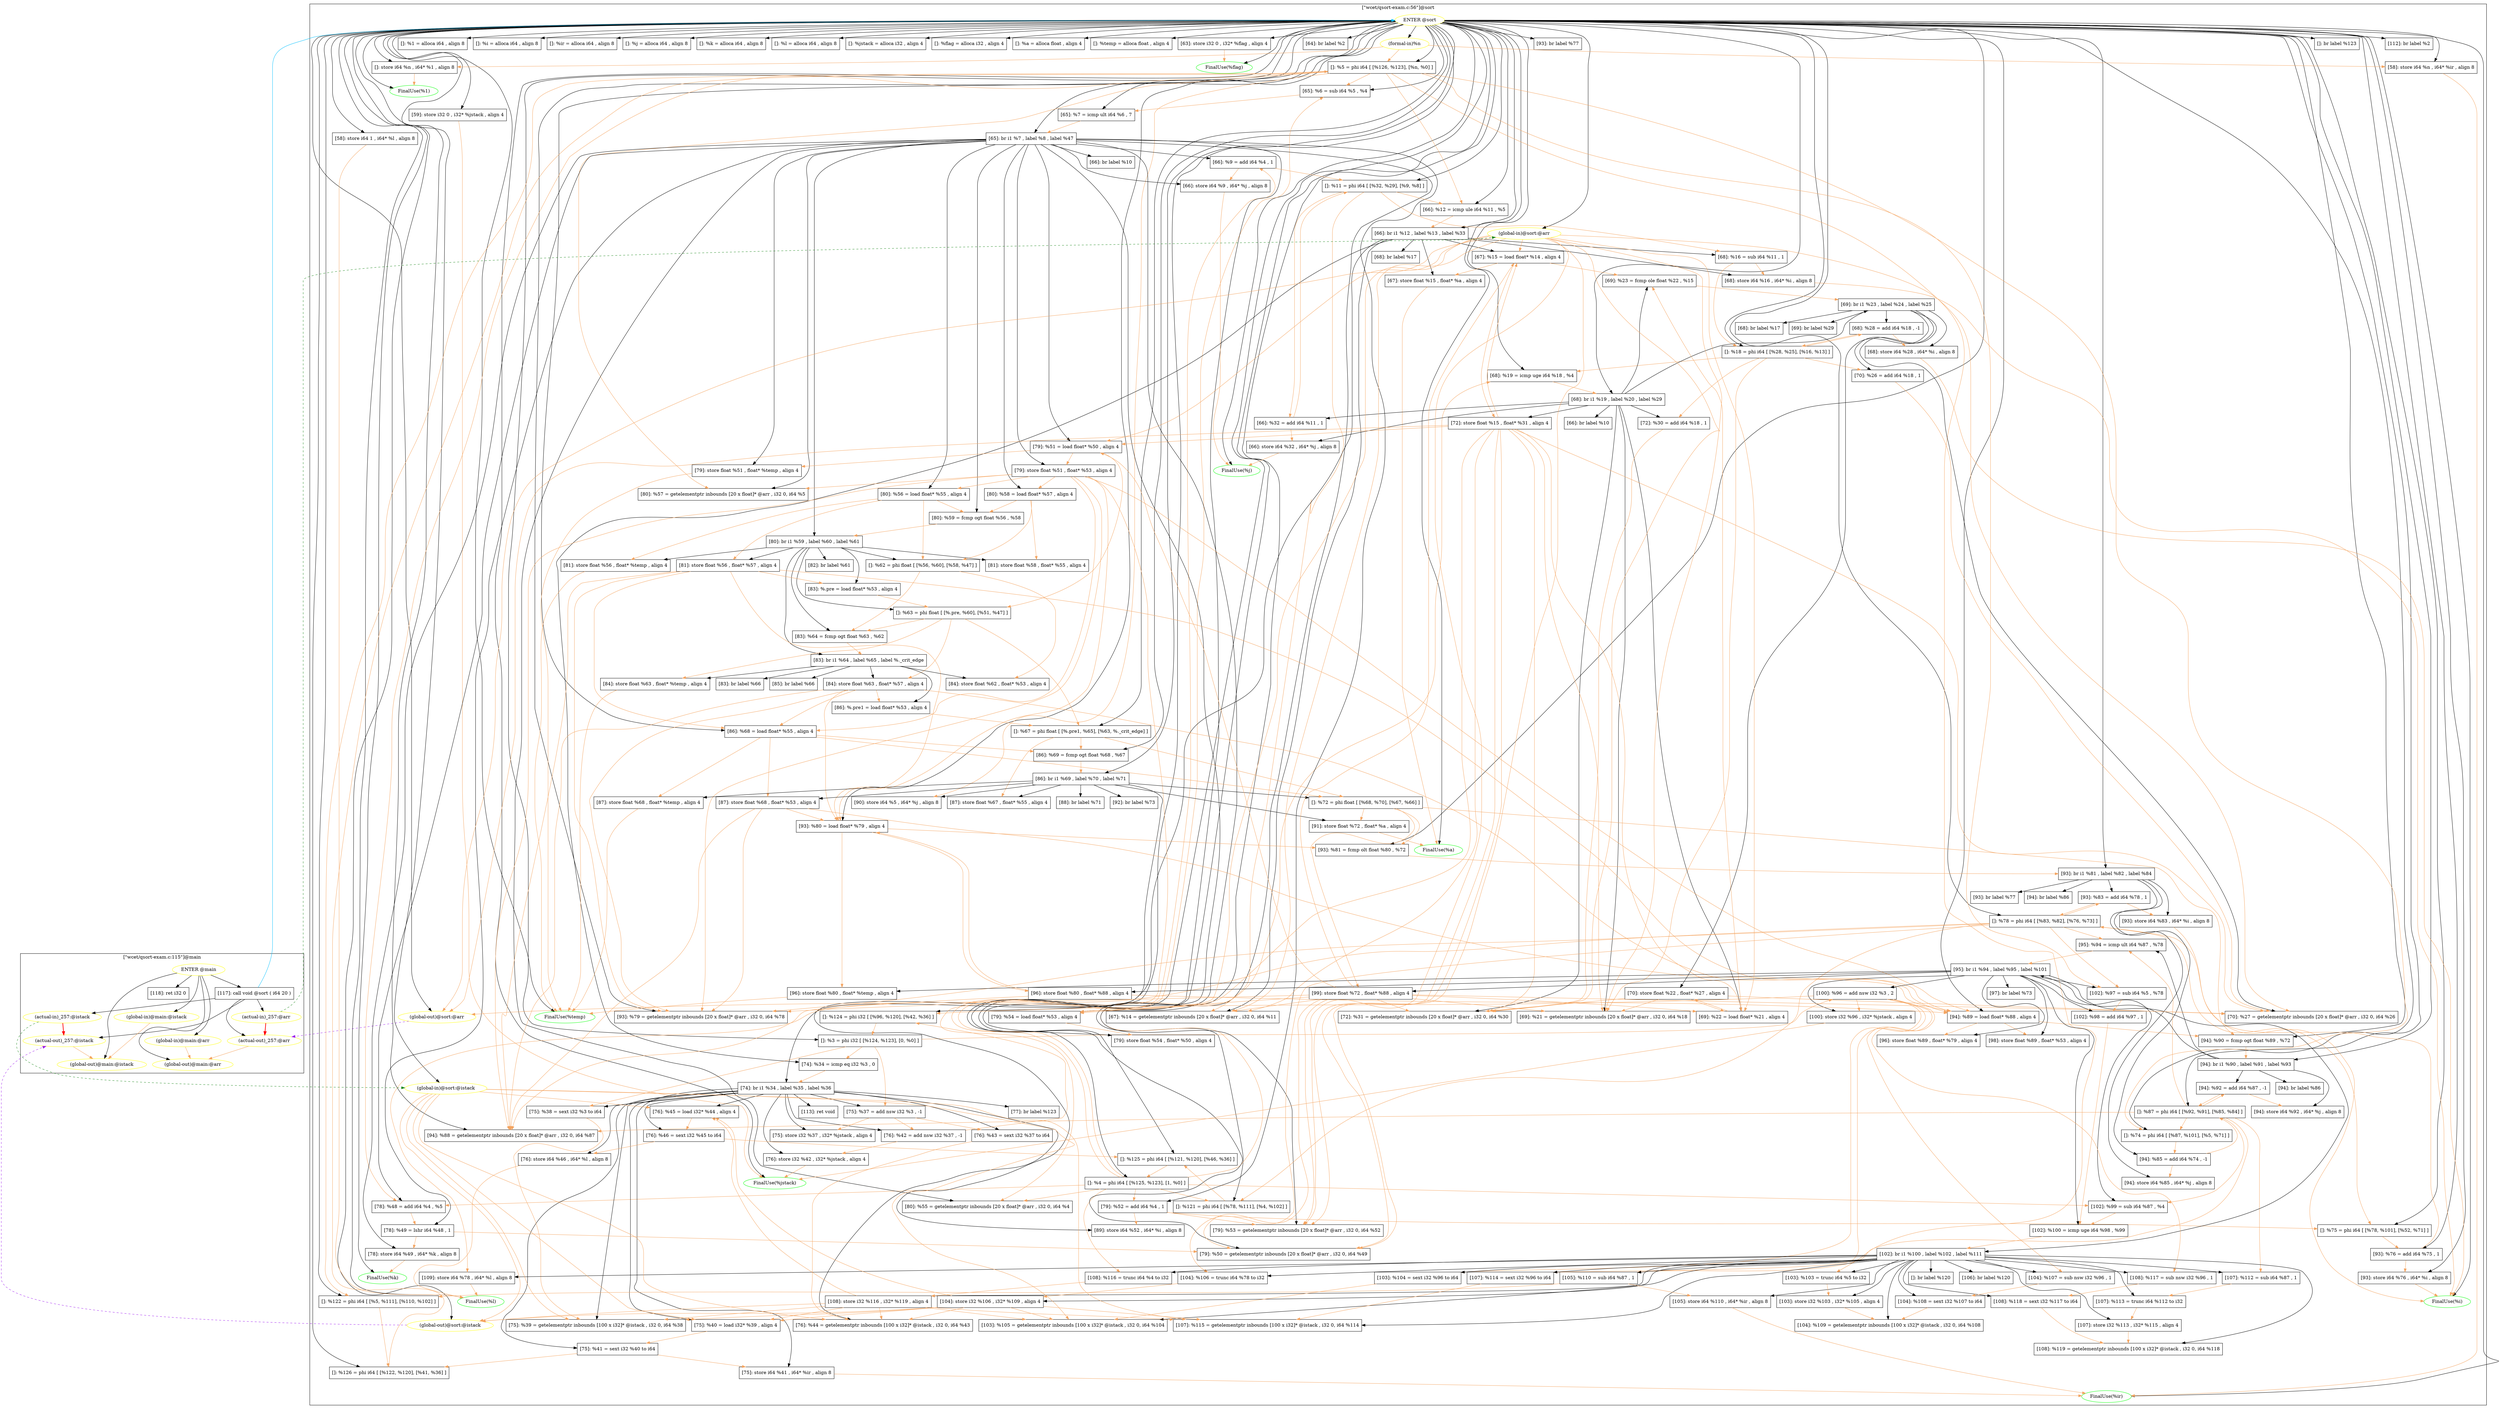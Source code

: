 digraph {
    subgraph cluster_25 {
        graph [label="[\"wcet/qsort-exam.c:56\"]@sort"];
        -4611686018427387878 [label="(global-out)@sort:@arr"
                             ,color=yellow];
        -4611686018427387874 [label="FinalUse(%1)"
                             ,color=green];
        -4611686018427387873 [label="FinalUse(%i)"
                             ,color=green];
        -4611686018427387872 [label="FinalUse(%ir)"
                             ,color=green];
        -4611686018427387871 [label="FinalUse(%j)"
                             ,color=green];
        -4611686018427387870 [label="FinalUse(%k)"
                             ,color=green];
        -4611686018427387869 [label="FinalUse(%l)"
                             ,color=green];
        -4611686018427387868 [label="FinalUse(%jstack)"
                             ,color=green];
        -4611686018427387867 [label="FinalUse(%flag)"
                             ,color=green];
        -4611686018427387866 [label="FinalUse(%a)"
                             ,color=green];
        -4611686018427387865 [label="FinalUse(%temp)"
                             ,color=green];
        -384307168202282300 [label="(global-out)@sort:@istack"
                            ,color=yellow];
        25 [label="ENTER @sort"
           ,color=yellow];
        26 [label="(formal-in)%n"
           ,color=yellow];
        29 [label="[]: %1 = alloca i64 , align 8"
           ,shape=box];
        30 [label="[]: %i = alloca i64 , align 8"
           ,shape=box];
        31 [label="[]: %ir = alloca i64 , align 8"
           ,shape=box];
        32 [label="[]: %j = alloca i64 , align 8"
           ,shape=box];
        33 [label="[]: %k = alloca i64 , align 8"
           ,shape=box];
        34 [label="[]: %l = alloca i64 , align 8"
           ,shape=box];
        35 [label="[]: %jstack = alloca i32 , align 4"
           ,shape=box];
        36 [label="[]: %flag = alloca i32 , align 4"
           ,shape=box];
        37 [label="[]: %a = alloca float , align 4"
           ,shape=box];
        38 [label="[]: %temp = alloca float , align 4"
           ,shape=box];
        39 [label="[]: store i64 %n , i64* %1 , align 8"
           ,shape=box];
        40 [label="[58]: store i64 %n , i64* %ir , align 8"
           ,shape=box];
        42 [label="[58]: store i64 1 , i64* %l , align 8"
           ,shape=box];
        44 [label="[59]: store i32 0 , i32* %jstack , align 4"
           ,shape=box];
        45 [label="[63]: store i32 0 , i32* %flag , align 4"
           ,shape=box];
        46 [label="[64]: br label %2"
           ,shape=box];
        48 [label="[]: %3 = phi i32 [ [%124, %123], [0, %0] ]"
           ,shape=box];
        49 [label="[]: %4 = phi i64 [ [%125, %123], [1, %0] ]"
           ,shape=box];
        50 [label="[]: %5 = phi i64 [ [%126, %123], [%n, %0] ]"
           ,shape=box];
        51 [label="[65]: %6 = sub i64 %5 , %4"
           ,shape=box];
        52 [label="[65]: %7 = icmp ult i64 %6 , 7"
           ,shape=box];
        54 [label="[65]: br i1 %7 , label %8 , label %47"
           ,shape=box];
        56 [label="[66]: %9 = add i64 %4 , 1"
           ,shape=box];
        57 [label="[66]: store i64 %9 , i64* %j , align 8"
           ,shape=box];
        58 [label="[66]: br label %10"
           ,shape=box];
        60 [label="[]: %11 = phi i64 [ [%32, %29], [%9, %8] ]"
           ,shape=box];
        61 [label="[66]: %12 = icmp ule i64 %11 , %5"
           ,shape=box];
        62 [label="[66]: br i1 %12 , label %13 , label %33"
           ,shape=box];
        64 [label="[67]: %14 = getelementptr inbounds [20 x float]* @arr , i32 0, i64 %11"
           ,shape=box];
        65 [label="[67]: %15 = load float* %14 , align 4"
           ,shape=box];
        66 [label="[67]: store float %15 , float* %a , align 4"
           ,shape=box];
        67 [label="[68]: %16 = sub i64 %11 , 1"
           ,shape=box];
        68 [label="[68]: store i64 %16 , i64* %i , align 8"
           ,shape=box];
        69 [label="[68]: br label %17"
           ,shape=box];
        71 [label="[]: %18 = phi i64 [ [%28, %25], [%16, %13] ]"
           ,shape=box];
        72 [label="[68]: %19 = icmp uge i64 %18 , %4"
           ,shape=box];
        73 [label="[68]: br i1 %19 , label %20 , label %29"
           ,shape=box];
        75 [label="[69]: %21 = getelementptr inbounds [20 x float]* @arr , i32 0, i64 %18"
           ,shape=box];
        76 [label="[69]: %22 = load float* %21 , align 4"
           ,shape=box];
        77 [label="[69]: %23 = fcmp ole float %22 , %15"
           ,shape=box];
        78 [label="[69]: br i1 %23 , label %24 , label %25"
           ,shape=box];
        80 [label="[69]: br label %29"
           ,shape=box];
        82 [label="[70]: %26 = add i64 %18 , 1"
           ,shape=box];
        83 [label="[70]: %27 = getelementptr inbounds [20 x float]* @arr , i32 0, i64 %26"
           ,shape=box];
        84 [label="[70]: store float %22 , float* %27 , align 4"
           ,shape=box];
        86 [label="[68]: %28 = add i64 %18 , -1"
           ,shape=box];
        87 [label="[68]: store i64 %28 , i64* %i , align 8"
           ,shape=box];
        88 [label="[68]: br label %17"
           ,shape=box];
        90 [label="[72]: %30 = add i64 %18 , 1"
           ,shape=box];
        91 [label="[72]: %31 = getelementptr inbounds [20 x float]* @arr , i32 0, i64 %30"
           ,shape=box];
        92 [label="[72]: store float %15 , float* %31 , align 4"
           ,shape=box];
        93 [label="[66]: %32 = add i64 %11 , 1"
           ,shape=box];
        94 [label="[66]: store i64 %32 , i64* %j , align 8"
           ,shape=box];
        95 [label="[66]: br label %10"
           ,shape=box];
        97 [label="[74]: %34 = icmp eq i32 %3 , 0"
           ,shape=box];
        98 [label="[74]: br i1 %34 , label %35 , label %36"
           ,shape=box];
        100 [label="[113]: ret void"
            ,shape=box];
        103 [label="[75]: %37 = add nsw i32 %3 , -1"
            ,shape=box];
        104 [label="[75]: store i32 %37 , i32* %jstack , align 4"
            ,shape=box];
        105 [label="[75]: %38 = sext i32 %3 to i64"
            ,shape=box];
        106 [label="[75]: %39 = getelementptr inbounds [100 x i32]* @istack , i32 0, i64 %38"
            ,shape=box];
        107 [label="[75]: %40 = load i32* %39 , align 4"
            ,shape=box];
        108 [label="[75]: %41 = sext i32 %40 to i64"
            ,shape=box];
        109 [label="[75]: store i64 %41 , i64* %ir , align 8"
            ,shape=box];
        110 [label="[76]: %42 = add nsw i32 %37 , -1"
            ,shape=box];
        111 [label="[76]: store i32 %42 , i32* %jstack , align 4"
            ,shape=box];
        112 [label="[76]: %43 = sext i32 %37 to i64"
            ,shape=box];
        113 [label="[76]: %44 = getelementptr inbounds [100 x i32]* @istack , i32 0, i64 %43"
            ,shape=box];
        114 [label="[76]: %45 = load i32* %44 , align 4"
            ,shape=box];
        115 [label="[76]: %46 = sext i32 %45 to i64"
            ,shape=box];
        116 [label="[76]: store i64 %46 , i64* %l , align 8"
            ,shape=box];
        117 [label="[77]: br label %123"
            ,shape=box];
        119 [label="[78]: %48 = add i64 %4 , %5"
            ,shape=box];
        120 [label="[78]: %49 = lshr i64 %48 , 1"
            ,shape=box];
        121 [label="[78]: store i64 %49 , i64* %k , align 8"
            ,shape=box];
        122 [label="[79]: %50 = getelementptr inbounds [20 x float]* @arr , i32 0, i64 %49"
            ,shape=box];
        123 [label="[79]: %51 = load float* %50 , align 4"
            ,shape=box];
        124 [label="[79]: store float %51 , float* %temp , align 4"
            ,shape=box];
        125 [label="[79]: %52 = add i64 %4 , 1"
            ,shape=box];
        126 [label="[79]: %53 = getelementptr inbounds [20 x float]* @arr , i32 0, i64 %52"
            ,shape=box];
        127 [label="[79]: %54 = load float* %53 , align 4"
            ,shape=box];
        128 [label="[79]: store float %54 , float* %50 , align 4"
            ,shape=box];
        129 [label="[79]: store float %51 , float* %53 , align 4"
            ,shape=box];
        130 [label="[80]: %55 = getelementptr inbounds [20 x float]* @arr , i32 0, i64 %4"
            ,shape=box];
        131 [label="[80]: %56 = load float* %55 , align 4"
            ,shape=box];
        132 [label="[80]: %57 = getelementptr inbounds [20 x float]* @arr , i32 0, i64 %5"
            ,shape=box];
        133 [label="[80]: %58 = load float* %57 , align 4"
            ,shape=box];
        134 [label="[80]: %59 = fcmp ogt float %56 , %58"
            ,shape=box];
        135 [label="[80]: br i1 %59 , label %60 , label %61"
            ,shape=box];
        137 [label="[81]: store float %56 , float* %temp , align 4"
            ,shape=box];
        138 [label="[81]: store float %58 , float* %55 , align 4"
            ,shape=box];
        139 [label="[81]: store float %56 , float* %57 , align 4"
            ,shape=box];
        140 [label="[83]: %.pre = load float* %53 , align 4"
            ,shape=box];
        141 [label="[82]: br label %61"
            ,shape=box];
        143 [label="[]: %62 = phi float [ [%56, %60], [%58, %47] ]"
            ,shape=box];
        144 [label="[]: %63 = phi float [ [%.pre, %60], [%51, %47] ]"
            ,shape=box];
        145 [label="[83]: %64 = fcmp ogt float %63 , %62"
            ,shape=box];
        146 [label="[83]: br i1 %64 , label %65 , label %._crit_edge"
            ,shape=box];
        148 [label="[83]: br label %66"
            ,shape=box];
        150 [label="[84]: store float %63 , float* %temp , align 4"
            ,shape=box];
        151 [label="[84]: store float %62 , float* %53 , align 4"
            ,shape=box];
        152 [label="[84]: store float %63 , float* %57 , align 4"
            ,shape=box];
        153 [label="[86]: %.pre1 = load float* %53 , align 4"
            ,shape=box];
        154 [label="[85]: br label %66"
            ,shape=box];
        156 [label="[]: %67 = phi float [ [%.pre1, %65], [%63, %._crit_edge] ]"
            ,shape=box];
        157 [label="[86]: %68 = load float* %55 , align 4"
            ,shape=box];
        158 [label="[86]: %69 = fcmp ogt float %68 , %67"
            ,shape=box];
        159 [label="[86]: br i1 %69 , label %70 , label %71"
            ,shape=box];
        161 [label="[87]: store float %68 , float* %temp , align 4"
            ,shape=box];
        162 [label="[87]: store float %67 , float* %55 , align 4"
            ,shape=box];
        163 [label="[87]: store float %68 , float* %53 , align 4"
            ,shape=box];
        164 [label="[88]: br label %71"
            ,shape=box];
        166 [label="[]: %72 = phi float [ [%68, %70], [%67, %66] ]"
            ,shape=box];
        167 [label="[89]: store i64 %52 , i64* %i , align 8"
            ,shape=box];
        168 [label="[90]: store i64 %5 , i64* %j , align 8"
            ,shape=box];
        169 [label="[91]: store float %72 , float* %a , align 4"
            ,shape=box];
        170 [label="[92]: br label %73"
            ,shape=box];
        172 [label="[]: %74 = phi i64 [ [%87, %101], [%5, %71] ]"
            ,shape=box];
        173 [label="[]: %75 = phi i64 [ [%78, %101], [%52, %71] ]"
            ,shape=box];
        174 [label="[93]: %76 = add i64 %75 , 1"
            ,shape=box];
        175 [label="[93]: store i64 %76 , i64* %i , align 8"
            ,shape=box];
        176 [label="[93]: br label %77"
            ,shape=box];
        178 [label="[]: %78 = phi i64 [ [%83, %82], [%76, %73] ]"
            ,shape=box];
        179 [label="[93]: %79 = getelementptr inbounds [20 x float]* @arr , i32 0, i64 %78"
            ,shape=box];
        180 [label="[93]: %80 = load float* %79 , align 4"
            ,shape=box];
        181 [label="[93]: %81 = fcmp olt float %80 , %72"
            ,shape=box];
        182 [label="[93]: br i1 %81 , label %82 , label %84"
            ,shape=box];
        184 [label="[93]: %83 = add i64 %78 , 1"
            ,shape=box];
        185 [label="[93]: store i64 %83 , i64* %i , align 8"
            ,shape=box];
        186 [label="[93]: br label %77"
            ,shape=box];
        188 [label="[94]: %85 = add i64 %74 , -1"
            ,shape=box];
        189 [label="[94]: store i64 %85 , i64* %j , align 8"
            ,shape=box];
        190 [label="[94]: br label %86"
            ,shape=box];
        192 [label="[]: %87 = phi i64 [ [%92, %91], [%85, %84] ]"
            ,shape=box];
        193 [label="[94]: %88 = getelementptr inbounds [20 x float]* @arr , i32 0, i64 %87"
            ,shape=box];
        194 [label="[94]: %89 = load float* %88 , align 4"
            ,shape=box];
        195 [label="[94]: %90 = fcmp ogt float %89 , %72"
            ,shape=box];
        196 [label="[94]: br i1 %90 , label %91 , label %93"
            ,shape=box];
        198 [label="[94]: %92 = add i64 %87 , -1"
            ,shape=box];
        199 [label="[94]: store i64 %92 , i64* %j , align 8"
            ,shape=box];
        200 [label="[94]: br label %86"
            ,shape=box];
        202 [label="[95]: %94 = icmp ult i64 %87 , %78"
            ,shape=box];
        203 [label="[95]: br i1 %94 , label %95 , label %101"
            ,shape=box];
        205 [label="[98]: store float %89 , float* %53 , align 4"
            ,shape=box];
        206 [label="[99]: store float %72 , float* %88 , align 4"
            ,shape=box];
        208 [label="[100]: %96 = add nsw i32 %3 , 2"
            ,shape=box];
        209 [label="[100]: store i32 %96 , i32* %jstack , align 4"
            ,shape=box];
        210 [label="[102]: %97 = sub i64 %5 , %78"
            ,shape=box];
        211 [label="[102]: %98 = add i64 %97 , 1"
            ,shape=box];
        212 [label="[102]: %99 = sub i64 %87 , %4"
            ,shape=box];
        213 [label="[102]: %100 = icmp uge i64 %98 , %99"
            ,shape=box];
        214 [label="[102]: br i1 %100 , label %102 , label %111"
            ,shape=box];
        216 [label="[96]: store float %80 , float* %temp , align 4"
            ,shape=box];
        217 [label="[96]: store float %89 , float* %79 , align 4"
            ,shape=box];
        218 [label="[96]: store float %80 , float* %88 , align 4"
            ,shape=box];
        219 [label="[97]: br label %73"
            ,shape=box];
        221 [label="[103]: %103 = trunc i64 %5 to i32"
            ,shape=box];
        222 [label="[103]: %104 = sext i32 %96 to i64"
            ,shape=box];
        223 [label="[103]: %105 = getelementptr inbounds [100 x i32]* @istack , i32 0, i64 %104"
            ,shape=box];
        224 [label="[103]: store i32 %103 , i32* %105 , align 4"
            ,shape=box];
        225 [label="[104]: %106 = trunc i64 %78 to i32"
            ,shape=box];
        226 [label="[104]: %107 = sub nsw i32 %96 , 1"
            ,shape=box];
        227 [label="[104]: %108 = sext i32 %107 to i64"
            ,shape=box];
        228 [label="[104]: %109 = getelementptr inbounds [100 x i32]* @istack , i32 0, i64 %108"
            ,shape=box];
        229 [label="[104]: store i32 %106 , i32* %109 , align 4"
            ,shape=box];
        230 [label="[105]: %110 = sub i64 %87 , 1"
            ,shape=box];
        231 [label="[105]: store i64 %110 , i64* %ir , align 8"
            ,shape=box];
        232 [label="[106]: br label %120"
            ,shape=box];
        234 [label="[107]: %112 = sub i64 %87 , 1"
            ,shape=box];
        235 [label="[107]: %113 = trunc i64 %112 to i32"
            ,shape=box];
        236 [label="[107]: %114 = sext i32 %96 to i64"
            ,shape=box];
        237 [label="[107]: %115 = getelementptr inbounds [100 x i32]* @istack , i32 0, i64 %114"
            ,shape=box];
        238 [label="[107]: store i32 %113 , i32* %115 , align 4"
            ,shape=box];
        239 [label="[108]: %116 = trunc i64 %4 to i32"
            ,shape=box];
        240 [label="[108]: %117 = sub nsw i32 %96 , 1"
            ,shape=box];
        241 [label="[108]: %118 = sext i32 %117 to i64"
            ,shape=box];
        242 [label="[108]: %119 = getelementptr inbounds [100 x i32]* @istack , i32 0, i64 %118"
            ,shape=box];
        243 [label="[108]: store i32 %116 , i32* %119 , align 4"
            ,shape=box];
        244 [label="[109]: store i64 %78 , i64* %l , align 8"
            ,shape=box];
        245 [label="[]: br label %120"
            ,shape=box];
        247 [label="[]: %121 = phi i64 [ [%78, %111], [%4, %102] ]"
            ,shape=box];
        248 [label="[]: %122 = phi i64 [ [%5, %111], [%110, %102] ]"
            ,shape=box];
        249 [label="[]: br label %123"
            ,shape=box];
        251 [label="[]: %124 = phi i32 [ [%96, %120], [%42, %36] ]"
            ,shape=box];
        252 [label="[]: %125 = phi i64 [ [%121, %120], [%46, %36] ]"
            ,shape=box];
        253 [label="[]: %126 = phi i64 [ [%122, %120], [%41, %36] ]"
            ,shape=box];
        254 [label="[112]: br label %2"
            ,shape=box];
        384307168202282300 [label="(global-in)@sort:@istack"
                           ,color=yellow];
        4611686018427387878 [label="(global-in)@sort:@arr"
                            ,color=yellow];
    }
    subgraph cluster_255 {
        graph [label="[\"wcet/qsort-exam.c:115\"]@main"];
        -4611686018427387648 [label="(global-out)@main:@arr"
                             ,color=yellow];
        -768614336404564393 [label="(actual-out)_257:@arr"
                            ,color=yellow];
        -384307168202282070 [label="(global-out)@main:@istack"
                            ,color=yellow];
        -271275648142787266 [label="(actual-out)_257:@istack"
                            ,color=yellow];
        255 [label="ENTER @main"
            ,color=yellow];
        257 [label="[117]: call void @sort ( i64 20 )"
            ,shape=box];
        259 [label="[118]: ret i32 0"
            ,shape=box];
        271275648142787266 [label="(actual-in)_257:@istack"
                           ,color=yellow];
        384307168202282070 [label="(global-in)@main:@istack"
                           ,color=yellow];
        768614336404564393 [label="(actual-in)_257:@arr"
                           ,color=yellow];
        4611686018427387648 [label="(global-in)@main:@arr"
                            ,color=yellow];
    }
    -4611686018427387878 -> -768614336404564393 [style=dashed
                                                ,color=purple];
    -768614336404564393 -> -4611686018427387648 [color=sandybrown];
    -384307168202282300 -> -271275648142787266 [style=dashed
                                               ,color=purple];
    -271275648142787266 -> -384307168202282070 [color=sandybrown];
    25 -> -4611686018427387878 [color=black];
    25 -> -4611686018427387874 [color=black];
    25 -> -4611686018427387873 [color=black];
    25 -> -4611686018427387872 [color=black];
    25 -> -4611686018427387871 [color=black];
    25 -> -4611686018427387870 [color=black];
    25 -> -4611686018427387869 [color=black];
    25 -> -4611686018427387868 [color=black];
    25 -> -4611686018427387867 [color=black];
    25 -> -4611686018427387866 [color=black];
    25 -> -4611686018427387865 [color=black];
    25 -> -384307168202282300 [color=black];
    25 -> 26 [color=black];
    25 -> 29 [color=black];
    25 -> 30 [color=black];
    25 -> 31 [color=black];
    25 -> 32 [color=black];
    25 -> 33 [color=black];
    25 -> 34 [color=black];
    25 -> 35 [color=black];
    25 -> 36 [color=black];
    25 -> 37 [color=black];
    25 -> 38 [color=black];
    25 -> 39 [color=black];
    25 -> 40 [color=black];
    25 -> 42 [color=black];
    25 -> 44 [color=black];
    25 -> 45 [color=black];
    25 -> 46 [color=black];
    25 -> 48 [color=black];
    25 -> 49 [color=black];
    25 -> 50 [color=black];
    25 -> 51 [color=black];
    25 -> 52 [color=black];
    25 -> 54 [color=black];
    25 -> 60 [color=black];
    25 -> 61 [color=black];
    25 -> 62 [color=black];
    25 -> 71 [color=black];
    25 -> 72 [color=black];
    25 -> 73 [color=black];
    25 -> 156 [color=black];
    25 -> 157 [color=black];
    25 -> 158 [color=black];
    25 -> 159 [color=black];
    25 -> 172 [color=black];
    25 -> 173 [color=black];
    25 -> 174 [color=black];
    25 -> 175 [color=black];
    25 -> 176 [color=black];
    25 -> 178 [color=black];
    25 -> 179 [color=black];
    25 -> 180 [color=black];
    25 -> 181 [color=black];
    25 -> 182 [color=black];
    25 -> 192 [color=black];
    25 -> 193 [color=black];
    25 -> 194 [color=black];
    25 -> 195 [color=black];
    25 -> 196 [color=black];
    25 -> 247 [color=black];
    25 -> 248 [color=black];
    25 -> 249 [color=black];
    25 -> 251 [color=black];
    25 -> 252 [color=black];
    25 -> 253 [color=black];
    25 -> 254 [color=black];
    25 -> 384307168202282300 [color=black];
    25 -> 4611686018427387878 [color=black];
    26 -> 39 [color=sandybrown];
    26 -> 40 [color=sandybrown];
    26 -> 50 [color=sandybrown];
    39 -> -4611686018427387874 [color=sandybrown];
    40 -> -4611686018427387872 [color=sandybrown];
    42 -> -4611686018427387869 [color=sandybrown];
    44 -> -4611686018427387868 [color=sandybrown];
    45 -> -4611686018427387867 [color=sandybrown];
    48 -> 97 [color=sandybrown];
    48 -> 103 [color=sandybrown];
    48 -> 105 [color=sandybrown];
    48 -> 208 [color=sandybrown];
    49 -> 51 [color=sandybrown];
    49 -> 56 [color=sandybrown];
    49 -> 72 [color=sandybrown];
    49 -> 119 [color=sandybrown];
    49 -> 125 [color=sandybrown];
    49 -> 130 [color=sandybrown];
    49 -> 212 [color=sandybrown];
    49 -> 239 [color=sandybrown];
    49 -> 247 [color=sandybrown];
    50 -> 51 [color=sandybrown];
    50 -> 61 [color=sandybrown];
    50 -> 119 [color=sandybrown];
    50 -> 132 [color=sandybrown];
    50 -> 168 [color=sandybrown];
    50 -> 172 [color=sandybrown];
    50 -> 210 [color=sandybrown];
    50 -> 221 [color=sandybrown];
    50 -> 248 [color=sandybrown];
    51 -> 52 [color=sandybrown];
    52 -> 54 [color=sandybrown];
    54 -> 56 [color=black];
    54 -> 57 [color=black];
    54 -> 58 [color=black];
    54 -> 119 [color=black];
    54 -> 120 [color=black];
    54 -> 121 [color=black];
    54 -> 122 [color=black];
    54 -> 123 [color=black];
    54 -> 124 [color=black];
    54 -> 125 [color=black];
    54 -> 126 [color=black];
    54 -> 127 [color=black];
    54 -> 128 [color=black];
    54 -> 129 [color=black];
    54 -> 130 [color=black];
    54 -> 131 [color=black];
    54 -> 132 [color=black];
    54 -> 133 [color=black];
    54 -> 134 [color=black];
    54 -> 135 [color=black];
    56 -> 57 [color=sandybrown];
    56 -> 60 [color=sandybrown];
    57 -> -4611686018427387871 [color=sandybrown];
    60 -> 61 [color=sandybrown];
    60 -> 64 [color=sandybrown];
    60 -> 67 [color=sandybrown];
    60 -> 93 [color=sandybrown];
    61 -> 62 [color=sandybrown];
    62 -> 64 [color=black];
    62 -> 65 [color=black];
    62 -> 66 [color=black];
    62 -> 67 [color=black];
    62 -> 68 [color=black];
    62 -> 69 [color=black];
    62 -> 97 [color=black];
    62 -> 98 [color=black];
    65 -> 66 [color=sandybrown];
    65 -> 77 [color=sandybrown];
    65 -> 92 [color=sandybrown];
    66 -> -4611686018427387866 [color=sandybrown];
    67 -> 68 [color=sandybrown];
    67 -> 71 [color=sandybrown];
    68 -> -4611686018427387873 [color=sandybrown];
    71 -> 72 [color=sandybrown];
    71 -> 75 [color=sandybrown];
    71 -> 82 [color=sandybrown];
    71 -> 86 [color=sandybrown];
    71 -> 90 [color=sandybrown];
    72 -> 73 [color=sandybrown];
    73 -> 75 [color=black];
    73 -> 76 [color=black];
    73 -> 77 [color=black];
    73 -> 78 [color=black];
    73 -> 90 [color=black];
    73 -> 91 [color=black];
    73 -> 92 [color=black];
    73 -> 93 [color=black];
    73 -> 94 [color=black];
    73 -> 95 [color=black];
    76 -> 77 [color=sandybrown];
    76 -> 84 [color=sandybrown];
    77 -> 78 [color=sandybrown];
    78 -> 80 [color=black];
    78 -> 82 [color=black];
    78 -> 83 [color=black];
    78 -> 84 [color=black];
    78 -> 86 [color=black];
    78 -> 87 [color=black];
    78 -> 88 [color=black];
    82 -> 83 [color=sandybrown];
    84 -> 75 [color=sandybrown];
    84 -> 76 [color=sandybrown];
    84 -> 83 [color=sandybrown];
    84 -> 91 [color=sandybrown];
    86 -> 71 [color=sandybrown];
    86 -> 87 [color=sandybrown];
    87 -> -4611686018427387873 [color=sandybrown];
    90 -> 91 [color=sandybrown];
    92 -> -4611686018427387878 [color=sandybrown];
    92 -> 64 [color=sandybrown];
    92 -> 65 [color=sandybrown];
    92 -> 75 [color=sandybrown];
    92 -> 76 [color=sandybrown];
    92 -> 83 [color=sandybrown];
    92 -> 91 [color=sandybrown];
    92 -> 122 [color=sandybrown];
    92 -> 123 [color=sandybrown];
    92 -> 126 [color=sandybrown];
    92 -> 127 [color=sandybrown];
    93 -> 60 [color=sandybrown];
    93 -> 94 [color=sandybrown];
    94 -> -4611686018427387871 [color=sandybrown];
    97 -> 98 [color=sandybrown];
    98 -> 100 [color=black];
    98 -> 103 [color=black];
    98 -> 104 [color=black];
    98 -> 105 [color=black];
    98 -> 106 [color=black];
    98 -> 107 [color=black];
    98 -> 108 [color=black];
    98 -> 109 [color=black];
    98 -> 110 [color=black];
    98 -> 111 [color=black];
    98 -> 112 [color=black];
    98 -> 113 [color=black];
    98 -> 114 [color=black];
    98 -> 115 [color=black];
    98 -> 116 [color=black];
    98 -> 117 [color=black];
    103 -> 104 [color=sandybrown];
    103 -> 110 [color=sandybrown];
    103 -> 112 [color=sandybrown];
    105 -> 106 [color=sandybrown];
    107 -> 108 [color=sandybrown];
    108 -> 109 [color=sandybrown];
    108 -> 253 [color=sandybrown];
    109 -> -4611686018427387872 [color=sandybrown];
    110 -> 111 [color=sandybrown];
    110 -> 251 [color=sandybrown];
    111 -> -4611686018427387868 [color=sandybrown];
    112 -> 113 [color=sandybrown];
    114 -> 115 [color=sandybrown];
    115 -> 116 [color=sandybrown];
    115 -> 252 [color=sandybrown];
    116 -> -4611686018427387869 [color=sandybrown];
    119 -> 120 [color=sandybrown];
    120 -> 121 [color=sandybrown];
    120 -> 122 [color=sandybrown];
    121 -> -4611686018427387870 [color=sandybrown];
    123 -> 124 [color=sandybrown];
    123 -> 129 [color=sandybrown];
    123 -> 144 [color=sandybrown];
    124 -> -4611686018427387865 [color=sandybrown];
    125 -> 126 [color=sandybrown];
    125 -> 167 [color=sandybrown];
    125 -> 173 [color=sandybrown];
    127 -> 128 [color=sandybrown];
    129 -> 130 [color=sandybrown];
    129 -> 131 [color=sandybrown];
    129 -> 132 [color=sandybrown];
    129 -> 133 [color=sandybrown];
    129 -> 157 [color=sandybrown];
    129 -> 179 [color=sandybrown];
    129 -> 180 [color=sandybrown];
    129 -> 193 [color=sandybrown];
    129 -> 194 [color=sandybrown];
    131 -> 134 [color=sandybrown];
    131 -> 137 [color=sandybrown];
    131 -> 139 [color=sandybrown];
    131 -> 143 [color=sandybrown];
    133 -> 134 [color=sandybrown];
    133 -> 138 [color=sandybrown];
    133 -> 143 [color=sandybrown];
    134 -> 135 [color=sandybrown];
    135 -> 137 [color=black];
    135 -> 138 [color=black];
    135 -> 139 [color=black];
    135 -> 140 [color=black];
    135 -> 141 [color=black];
    135 -> 143 [color=black];
    135 -> 144 [color=black];
    135 -> 145 [color=black];
    135 -> 146 [color=black];
    137 -> -4611686018427387865 [color=sandybrown];
    139 -> 140 [color=sandybrown];
    139 -> 157 [color=sandybrown];
    139 -> 179 [color=sandybrown];
    139 -> 180 [color=sandybrown];
    139 -> 193 [color=sandybrown];
    139 -> 194 [color=sandybrown];
    140 -> 144 [color=sandybrown];
    143 -> 145 [color=sandybrown];
    143 -> 151 [color=sandybrown];
    144 -> 145 [color=sandybrown];
    144 -> 150 [color=sandybrown];
    144 -> 152 [color=sandybrown];
    144 -> 156 [color=sandybrown];
    145 -> 146 [color=sandybrown];
    146 -> 148 [color=black];
    146 -> 150 [color=black];
    146 -> 151 [color=black];
    146 -> 152 [color=black];
    146 -> 153 [color=black];
    146 -> 154 [color=black];
    150 -> -4611686018427387865 [color=sandybrown];
    152 -> 153 [color=sandybrown];
    152 -> 157 [color=sandybrown];
    152 -> 179 [color=sandybrown];
    152 -> 180 [color=sandybrown];
    152 -> 193 [color=sandybrown];
    152 -> 194 [color=sandybrown];
    153 -> 156 [color=sandybrown];
    156 -> 158 [color=sandybrown];
    156 -> 162 [color=sandybrown];
    156 -> 166 [color=sandybrown];
    157 -> 158 [color=sandybrown];
    157 -> 161 [color=sandybrown];
    157 -> 163 [color=sandybrown];
    157 -> 166 [color=sandybrown];
    158 -> 159 [color=sandybrown];
    159 -> 161 [color=black];
    159 -> 162 [color=black];
    159 -> 163 [color=black];
    159 -> 164 [color=black];
    159 -> 166 [color=black];
    159 -> 167 [color=black];
    159 -> 168 [color=black];
    159 -> 169 [color=black];
    159 -> 170 [color=black];
    161 -> -4611686018427387865 [color=sandybrown];
    163 -> 179 [color=sandybrown];
    163 -> 180 [color=sandybrown];
    163 -> 193 [color=sandybrown];
    163 -> 194 [color=sandybrown];
    166 -> 169 [color=sandybrown];
    166 -> 181 [color=sandybrown];
    166 -> 195 [color=sandybrown];
    166 -> 206 [color=sandybrown];
    169 -> -4611686018427387866 [color=sandybrown];
    172 -> 188 [color=sandybrown];
    173 -> 174 [color=sandybrown];
    174 -> 175 [color=sandybrown];
    174 -> 178 [color=sandybrown];
    175 -> -4611686018427387873 [color=sandybrown];
    178 -> 173 [color=sandybrown];
    178 -> 179 [color=sandybrown];
    178 -> 184 [color=sandybrown];
    178 -> 202 [color=sandybrown];
    178 -> 210 [color=sandybrown];
    178 -> 225 [color=sandybrown];
    178 -> 244 [color=sandybrown];
    178 -> 247 [color=sandybrown];
    180 -> 181 [color=sandybrown];
    180 -> 216 [color=sandybrown];
    180 -> 218 [color=sandybrown];
    181 -> 182 [color=sandybrown];
    182 -> 184 [color=black];
    182 -> 185 [color=black];
    182 -> 186 [color=black];
    182 -> 188 [color=black];
    182 -> 189 [color=black];
    182 -> 190 [color=black];
    184 -> 178 [color=sandybrown];
    184 -> 185 [color=sandybrown];
    185 -> -4611686018427387873 [color=sandybrown];
    188 -> 189 [color=sandybrown];
    188 -> 192 [color=sandybrown];
    192 -> 172 [color=sandybrown];
    192 -> 193 [color=sandybrown];
    192 -> 198 [color=sandybrown];
    192 -> 202 [color=sandybrown];
    192 -> 212 [color=sandybrown];
    192 -> 230 [color=sandybrown];
    192 -> 234 [color=sandybrown];
    194 -> 195 [color=sandybrown];
    194 -> 205 [color=sandybrown];
    194 -> 217 [color=sandybrown];
    195 -> 196 [color=sandybrown];
    196 -> 198 [color=black];
    196 -> 199 [color=black];
    196 -> 200 [color=black];
    196 -> 202 [color=black];
    196 -> 203 [color=black];
    198 -> 192 [color=sandybrown];
    198 -> 199 [color=sandybrown];
    202 -> 203 [color=sandybrown];
    203 -> 205 [color=black];
    203 -> 206 [color=black];
    203 -> 208 [color=black];
    203 -> 209 [color=black];
    203 -> 210 [color=black];
    203 -> 211 [color=black];
    203 -> 212 [color=black];
    203 -> 213 [color=black];
    203 -> 214 [color=black];
    203 -> 216 [color=black];
    203 -> 217 [color=black];
    203 -> 218 [color=black];
    203 -> 219 [color=black];
    206 -> -4611686018427387878 [color=sandybrown];
    206 -> 64 [color=sandybrown];
    206 -> 65 [color=sandybrown];
    206 -> 75 [color=sandybrown];
    206 -> 76 [color=sandybrown];
    206 -> 83 [color=sandybrown];
    206 -> 91 [color=sandybrown];
    206 -> 122 [color=sandybrown];
    206 -> 123 [color=sandybrown];
    206 -> 126 [color=sandybrown];
    206 -> 127 [color=sandybrown];
    208 -> 209 [color=sandybrown];
    208 -> 222 [color=sandybrown];
    208 -> 226 [color=sandybrown];
    208 -> 236 [color=sandybrown];
    208 -> 240 [color=sandybrown];
    208 -> 251 [color=sandybrown];
    209 -> -4611686018427387868 [color=sandybrown];
    210 -> 211 [color=sandybrown];
    211 -> 213 [color=sandybrown];
    212 -> 213 [color=sandybrown];
    213 -> 214 [color=sandybrown];
    214 -> 221 [color=black];
    214 -> 222 [color=black];
    214 -> 223 [color=black];
    214 -> 224 [color=black];
    214 -> 225 [color=black];
    214 -> 226 [color=black];
    214 -> 227 [color=black];
    214 -> 228 [color=black];
    214 -> 229 [color=black];
    214 -> 230 [color=black];
    214 -> 231 [color=black];
    214 -> 232 [color=black];
    214 -> 234 [color=black];
    214 -> 235 [color=black];
    214 -> 236 [color=black];
    214 -> 237 [color=black];
    214 -> 238 [color=black];
    214 -> 239 [color=black];
    214 -> 240 [color=black];
    214 -> 241 [color=black];
    214 -> 242 [color=black];
    214 -> 243 [color=black];
    214 -> 244 [color=black];
    214 -> 245 [color=black];
    216 -> -4611686018427387865 [color=sandybrown];
    218 -> 179 [color=sandybrown];
    218 -> 180 [color=sandybrown];
    218 -> 193 [color=sandybrown];
    218 -> 194 [color=sandybrown];
    221 -> 224 [color=sandybrown];
    222 -> 223 [color=sandybrown];
    224 -> 228 [color=sandybrown];
    225 -> 229 [color=sandybrown];
    226 -> 227 [color=sandybrown];
    227 -> 228 [color=sandybrown];
    229 -> -384307168202282300 [color=sandybrown];
    229 -> 106 [color=sandybrown];
    229 -> 107 [color=sandybrown];
    229 -> 113 [color=sandybrown];
    229 -> 114 [color=sandybrown];
    229 -> 223 [color=sandybrown];
    229 -> 237 [color=sandybrown];
    230 -> 231 [color=sandybrown];
    230 -> 248 [color=sandybrown];
    231 -> -4611686018427387872 [color=sandybrown];
    234 -> 235 [color=sandybrown];
    235 -> 238 [color=sandybrown];
    236 -> 237 [color=sandybrown];
    238 -> 242 [color=sandybrown];
    239 -> 243 [color=sandybrown];
    240 -> 241 [color=sandybrown];
    241 -> 242 [color=sandybrown];
    243 -> -384307168202282300 [color=sandybrown];
    243 -> 106 [color=sandybrown];
    243 -> 107 [color=sandybrown];
    243 -> 113 [color=sandybrown];
    243 -> 114 [color=sandybrown];
    243 -> 223 [color=sandybrown];
    243 -> 237 [color=sandybrown];
    244 -> -4611686018427387869 [color=sandybrown];
    247 -> 252 [color=sandybrown];
    248 -> 253 [color=sandybrown];
    251 -> 48 [color=sandybrown];
    252 -> 49 [color=sandybrown];
    253 -> 50 [color=sandybrown];
    255 -> -4611686018427387648 [color=black];
    255 -> -384307168202282070 [color=black];
    255 -> 257 [color=black];
    255 -> 259 [color=black];
    255 -> 384307168202282070 [color=black];
    255 -> 4611686018427387648 [color=black];
    257 -> -768614336404564393 [color=black];
    257 -> -271275648142787266 [color=black];
    257 -> 25 [color=deepskyblue];
    257 -> 271275648142787266 [color=black];
    257 -> 768614336404564393 [color=black];
    271275648142787266 -> -271275648142787266 [color=red
                                              ,style=bold];
    271275648142787266 -> 384307168202282300 [style=dashed
                                             ,color=forestgreen];
    384307168202282070 -> -384307168202282070 [color=sandybrown];
    384307168202282300 -> -384307168202282300 [color=sandybrown];
    384307168202282300 -> 106 [color=sandybrown];
    384307168202282300 -> 107 [color=sandybrown];
    384307168202282300 -> 113 [color=sandybrown];
    384307168202282300 -> 114 [color=sandybrown];
    384307168202282300 -> 223 [color=sandybrown];
    384307168202282300 -> 237 [color=sandybrown];
    768614336404564393 -> -768614336404564393 [color=red
                                              ,style=bold];
    768614336404564393 -> 4611686018427387878 [style=dashed
                                              ,color=forestgreen];
    4611686018427387648 -> -4611686018427387648 [color=sandybrown];
    4611686018427387878 -> -4611686018427387878 [color=sandybrown];
    4611686018427387878 -> 64 [color=sandybrown];
    4611686018427387878 -> 65 [color=sandybrown];
    4611686018427387878 -> 75 [color=sandybrown];
    4611686018427387878 -> 76 [color=sandybrown];
    4611686018427387878 -> 83 [color=sandybrown];
    4611686018427387878 -> 91 [color=sandybrown];
    4611686018427387878 -> 122 [color=sandybrown];
    4611686018427387878 -> 123 [color=sandybrown];
    4611686018427387878 -> 126 [color=sandybrown];
    4611686018427387878 -> 127 [color=sandybrown];
}